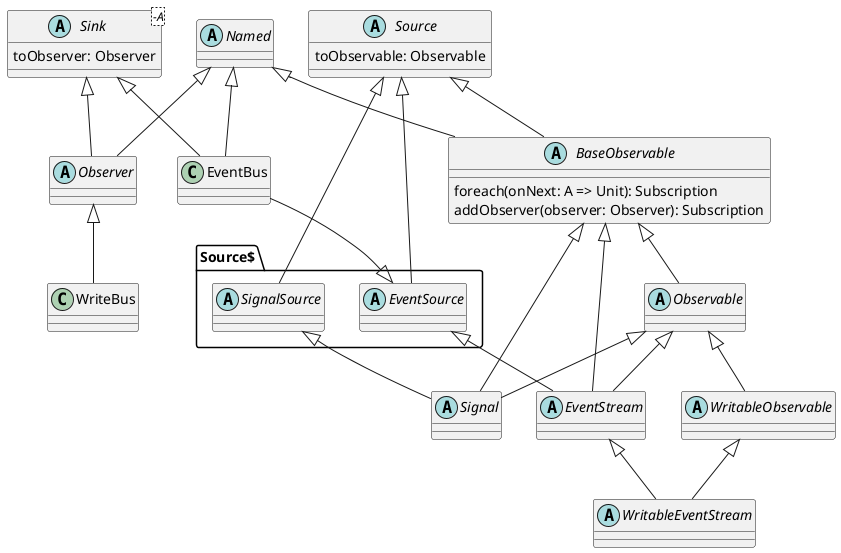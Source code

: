 @startuml

allow_mixing

abstract Sink<-A> {
    toObserver: Observer
}
abstract Observer
abstract WritableObservable

Observable <|-- WritableObservable

class WriteBus

abstract Named

abstract BaseObservable {
    foreach(onNext: A => Unit): Subscription
    addObserver(observer: Observer): Subscription
}

abstract Source {
    toObservable: Observable
}

abstract Observable

abstract Signal

Observable <|-- Signal
BaseObservable <|-- Signal
Signal --|> Source$.SignalSource

abstract EventStream
abstract WritableEventStream

EventStream <|-- WritableEventStream
WritableObservable <|-- WritableEventStream

Observable <|-- EventStream
BaseObservable <|-- EventStream

EventStream --|> Source$.EventSource

package Source$ {
    abstract EventSource
    abstract SignalSource
}

Source$.SignalSource --|> Source

Source$.EventSource --|> Source


Observer <|-- WriteBus

Sink <|-- Observer

Named <|-- Observer

'Source[A] -> Observable: toObservable

BaseObservable <|-- Observable

Named <|-- BaseObservable
Source <|-- BaseObservable


class EventBus

EventBus --|> Source$.EventSource
Sink <|-- EventBus
Named <|-- EventBus

@enduml